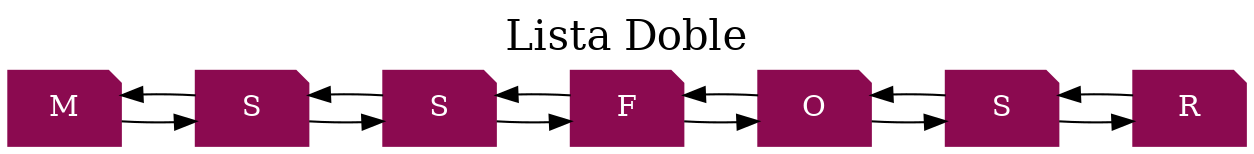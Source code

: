digraph FichaJugadorLD {
	rankdir=LR;node[shape = note, fontcolor = white, style = filled, color = deeppink4];
graph[label = "Lista Doble", labelloc = t, fontsize = 20];
	Object0 [label = "M"];
	Object1 [label = "S"];
	Object2 [label = "S"];
	Object3 [label = "F"];
	Object4 [label = "O"];
	Object5 [label = "S"];
	Object6 [label = "R"];
	Object0->Object1;
Object1->Object0;
	Object1->Object2;
Object2->Object1;
	Object2->Object3;
Object3->Object2;
	Object3->Object4;
Object4->Object3;
	Object4->Object5;
Object5->Object4;
	Object5->Object6;
Object6->Object5;
}
